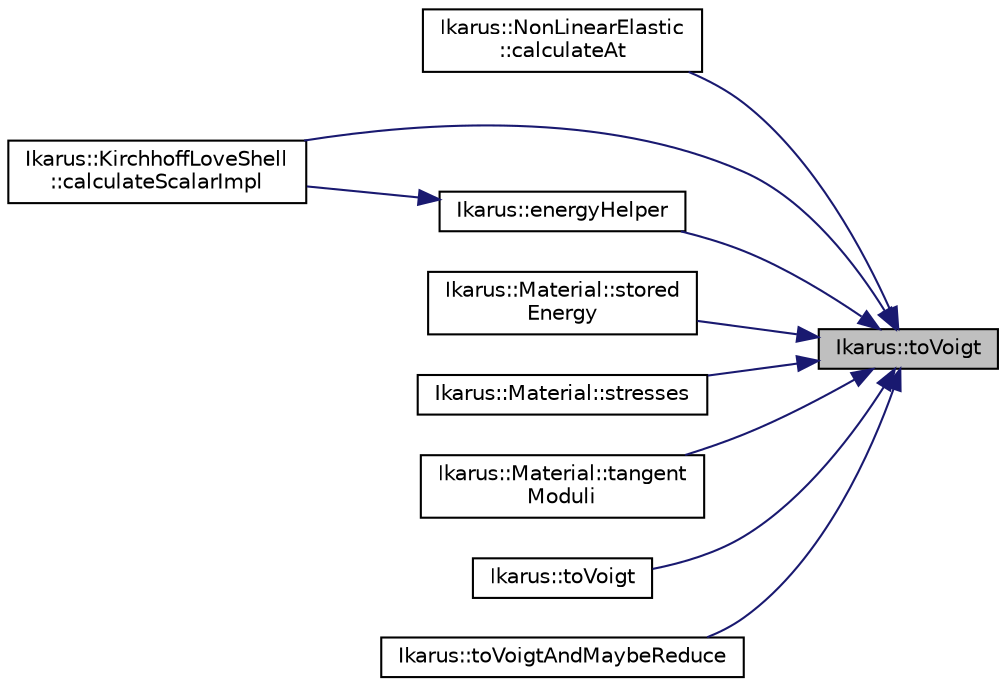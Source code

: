 digraph "Ikarus::toVoigt"
{
 // LATEX_PDF_SIZE
  edge [fontname="Helvetica",fontsize="10",labelfontname="Helvetica",labelfontsize="10"];
  node [fontname="Helvetica",fontsize="10",shape=record];
  rankdir="RL";
  Node1 [label="Ikarus::toVoigt",height=0.2,width=0.4,color="black", fillcolor="grey75", style="filled", fontcolor="black",tooltip="Converts 2D indices to Voigt notation index."];
  Node1 -> Node2 [dir="back",color="midnightblue",fontsize="10",style="solid",fontname="Helvetica"];
  Node2 [label="Ikarus::NonLinearElastic\l::calculateAt",height=0.2,width=0.4,color="black", fillcolor="white", style="filled",URL="$dc/ded/a01290.html#afc5090fbbd1054eaa33932e88f2fdb42",tooltip="Calculate specified results at a given local position."];
  Node1 -> Node3 [dir="back",color="midnightblue",fontsize="10",style="solid",fontname="Helvetica"];
  Node3 [label="Ikarus::KirchhoffLoveShell\l::calculateScalarImpl",height=0.2,width=0.4,color="black", fillcolor="white", style="filled",URL="$da/da1/a01258.html#a83c5d12a0591fce31bc29ea903156863",tooltip="Implementation to calculate the scalar value."];
  Node1 -> Node4 [dir="back",color="midnightblue",fontsize="10",style="solid",fontname="Helvetica"];
  Node4 [label="Ikarus::energyHelper",height=0.2,width=0.4,color="black", fillcolor="white", style="filled",URL="$d9/d5e/a00295.html#a10529d3a284b885b2f89440faa693877",tooltip="Helper function to calculate the energy for Kirchhoff-Love shell elements."];
  Node4 -> Node3 [dir="back",color="midnightblue",fontsize="10",style="solid",fontname="Helvetica"];
  Node1 -> Node5 [dir="back",color="midnightblue",fontsize="10",style="solid",fontname="Helvetica"];
  Node5 [label="Ikarus::Material::stored\lEnergy",height=0.2,width=0.4,color="black", fillcolor="white", style="filled",URL="$d7/d73/a01266.html#a297b4cab80330a8c473dbc06552c8808",tooltip="Return the stored potential energy of the material."];
  Node1 -> Node6 [dir="back",color="midnightblue",fontsize="10",style="solid",fontname="Helvetica"];
  Node6 [label="Ikarus::Material::stresses",height=0.2,width=0.4,color="black", fillcolor="white", style="filled",URL="$d7/d73/a01266.html#af10f8631c73d1c4cb78f8b6d44bf6f1a",tooltip="Get the stresses of the material."];
  Node1 -> Node7 [dir="back",color="midnightblue",fontsize="10",style="solid",fontname="Helvetica"];
  Node7 [label="Ikarus::Material::tangent\lModuli",height=0.2,width=0.4,color="black", fillcolor="white", style="filled",URL="$d7/d73/a01266.html#a00e7bb30244df751617e1e613d382ea0",tooltip="Get the tangentModuli of the material."];
  Node1 -> Node8 [dir="back",color="midnightblue",fontsize="10",style="solid",fontname="Helvetica"];
  Node8 [label="Ikarus::toVoigt",height=0.2,width=0.4,color="black", fillcolor="white", style="filled",URL="$da/dd4/a00291.html#ga8777400d7d11c49d46f3c6be2698722e",tooltip="Converts a fourth-order tensor of fixed size 3x3x3x3 to a Voigt notation matrix of size 6x6."];
  Node1 -> Node9 [dir="back",color="midnightblue",fontsize="10",style="solid",fontname="Helvetica"];
  Node9 [label="Ikarus::toVoigtAndMaybeReduce",height=0.2,width=0.4,color="black", fillcolor="white", style="filled",URL="$de/d25/a00290.html#ga378c5569b7b899586e7c8006fb776351",tooltip="Converts a 3x3 matrix to Voigt notation, possibly reducing it based on material properties."];
}
